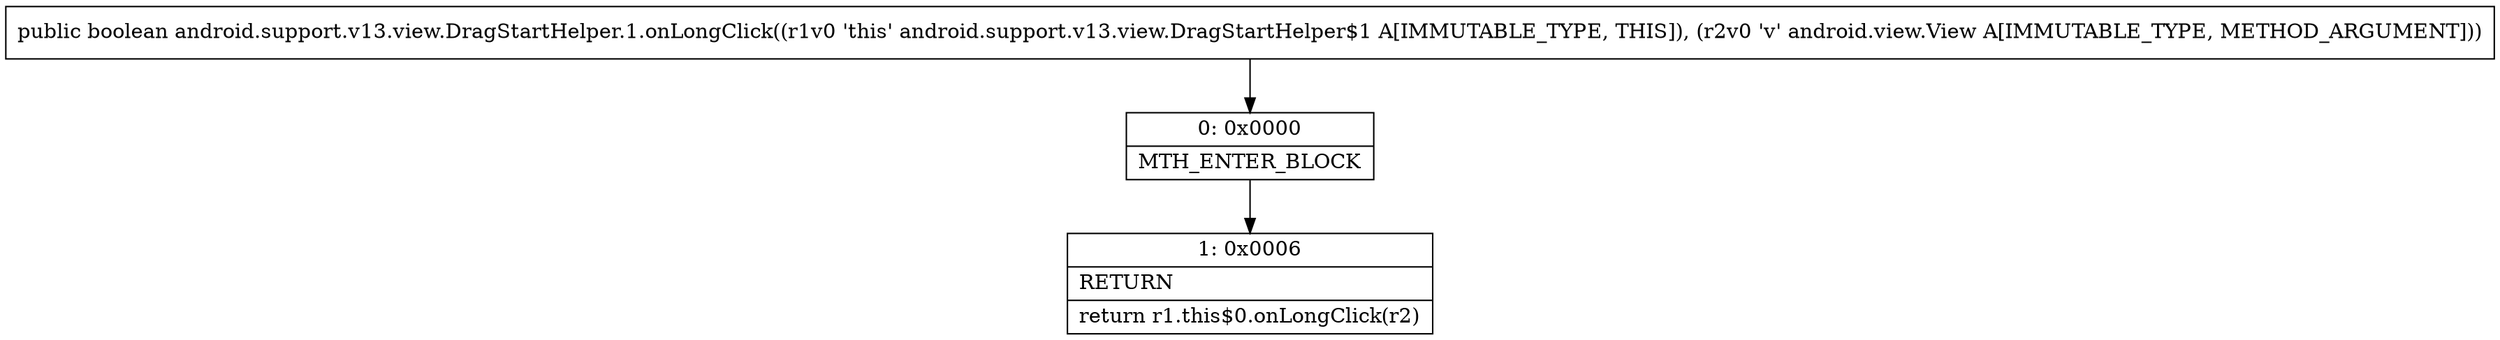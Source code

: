 digraph "CFG forandroid.support.v13.view.DragStartHelper.1.onLongClick(Landroid\/view\/View;)Z" {
Node_0 [shape=record,label="{0\:\ 0x0000|MTH_ENTER_BLOCK\l}"];
Node_1 [shape=record,label="{1\:\ 0x0006|RETURN\l|return r1.this$0.onLongClick(r2)\l}"];
MethodNode[shape=record,label="{public boolean android.support.v13.view.DragStartHelper.1.onLongClick((r1v0 'this' android.support.v13.view.DragStartHelper$1 A[IMMUTABLE_TYPE, THIS]), (r2v0 'v' android.view.View A[IMMUTABLE_TYPE, METHOD_ARGUMENT])) }"];
MethodNode -> Node_0;
Node_0 -> Node_1;
}

